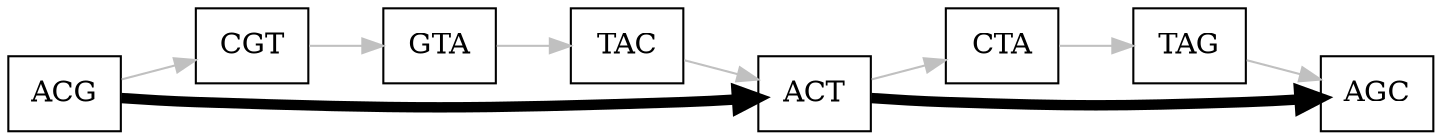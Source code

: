 digraph G 
{
  rankdir=LR
  node [shape="box"]

  ACG->CGT[color=gray]
  CGT->GTA[color=gray]
  GTA->TAC[color=gray]
  TAC->ACT[color=gray]
  ACT->CTA[color=gray]
  CTA->TAG[color=gray]
  TAG->AGC[color=gray]
  ACG->ACT[color=black,penwidth=5]
  ACT->AGC[color=black,penwidth=5]
}
